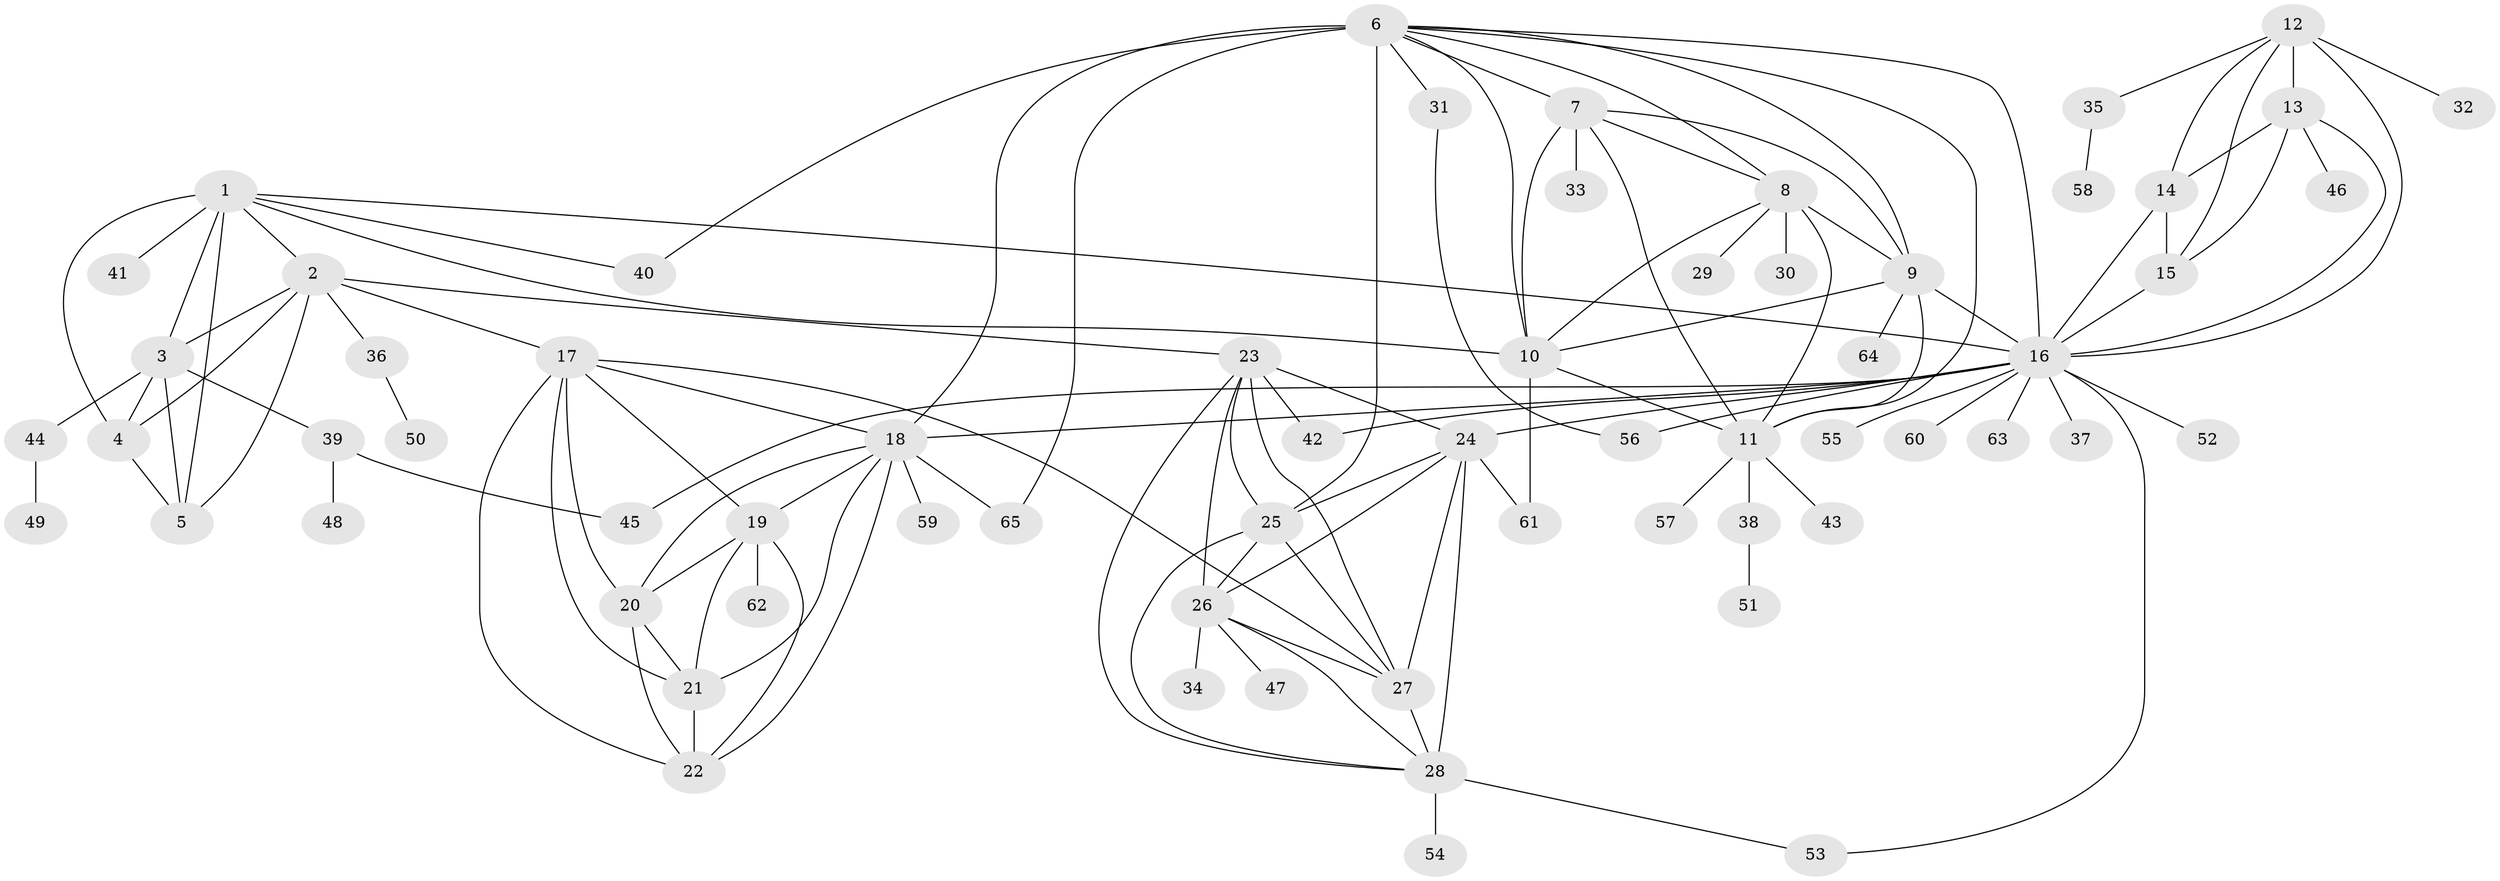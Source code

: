 // original degree distribution, {10: 0.03875968992248062, 6: 0.031007751937984496, 8: 0.05426356589147287, 11: 0.023255813953488372, 13: 0.007751937984496124, 9: 0.007751937984496124, 7: 0.03875968992248062, 5: 0.023255813953488372, 21: 0.007751937984496124, 2: 0.1937984496124031, 1: 0.5271317829457365, 3: 0.046511627906976744}
// Generated by graph-tools (version 1.1) at 2025/37/03/09/25 02:37:20]
// undirected, 65 vertices, 120 edges
graph export_dot {
graph [start="1"]
  node [color=gray90,style=filled];
  1;
  2;
  3;
  4;
  5;
  6;
  7;
  8;
  9;
  10;
  11;
  12;
  13;
  14;
  15;
  16;
  17;
  18;
  19;
  20;
  21;
  22;
  23;
  24;
  25;
  26;
  27;
  28;
  29;
  30;
  31;
  32;
  33;
  34;
  35;
  36;
  37;
  38;
  39;
  40;
  41;
  42;
  43;
  44;
  45;
  46;
  47;
  48;
  49;
  50;
  51;
  52;
  53;
  54;
  55;
  56;
  57;
  58;
  59;
  60;
  61;
  62;
  63;
  64;
  65;
  1 -- 2 [weight=1.0];
  1 -- 3 [weight=2.0];
  1 -- 4 [weight=1.0];
  1 -- 5 [weight=1.0];
  1 -- 10 [weight=1.0];
  1 -- 16 [weight=1.0];
  1 -- 40 [weight=1.0];
  1 -- 41 [weight=1.0];
  2 -- 3 [weight=2.0];
  2 -- 4 [weight=1.0];
  2 -- 5 [weight=1.0];
  2 -- 17 [weight=1.0];
  2 -- 23 [weight=1.0];
  2 -- 36 [weight=2.0];
  3 -- 4 [weight=4.0];
  3 -- 5 [weight=2.0];
  3 -- 39 [weight=1.0];
  3 -- 44 [weight=1.0];
  4 -- 5 [weight=1.0];
  6 -- 7 [weight=1.0];
  6 -- 8 [weight=2.0];
  6 -- 9 [weight=1.0];
  6 -- 10 [weight=1.0];
  6 -- 11 [weight=1.0];
  6 -- 16 [weight=1.0];
  6 -- 18 [weight=2.0];
  6 -- 25 [weight=5.0];
  6 -- 31 [weight=1.0];
  6 -- 40 [weight=1.0];
  6 -- 65 [weight=1.0];
  7 -- 8 [weight=1.0];
  7 -- 9 [weight=1.0];
  7 -- 10 [weight=1.0];
  7 -- 11 [weight=1.0];
  7 -- 33 [weight=2.0];
  8 -- 9 [weight=1.0];
  8 -- 10 [weight=1.0];
  8 -- 11 [weight=1.0];
  8 -- 29 [weight=1.0];
  8 -- 30 [weight=5.0];
  9 -- 10 [weight=1.0];
  9 -- 11 [weight=1.0];
  9 -- 16 [weight=1.0];
  9 -- 64 [weight=1.0];
  10 -- 11 [weight=1.0];
  10 -- 61 [weight=1.0];
  11 -- 38 [weight=1.0];
  11 -- 43 [weight=1.0];
  11 -- 57 [weight=1.0];
  12 -- 13 [weight=1.0];
  12 -- 14 [weight=1.0];
  12 -- 15 [weight=2.0];
  12 -- 16 [weight=1.0];
  12 -- 32 [weight=3.0];
  12 -- 35 [weight=1.0];
  13 -- 14 [weight=1.0];
  13 -- 15 [weight=2.0];
  13 -- 16 [weight=1.0];
  13 -- 46 [weight=1.0];
  14 -- 15 [weight=3.0];
  14 -- 16 [weight=1.0];
  15 -- 16 [weight=2.0];
  16 -- 18 [weight=1.0];
  16 -- 24 [weight=1.0];
  16 -- 37 [weight=1.0];
  16 -- 42 [weight=2.0];
  16 -- 45 [weight=1.0];
  16 -- 52 [weight=1.0];
  16 -- 53 [weight=1.0];
  16 -- 55 [weight=1.0];
  16 -- 56 [weight=1.0];
  16 -- 60 [weight=1.0];
  16 -- 63 [weight=1.0];
  17 -- 18 [weight=1.0];
  17 -- 19 [weight=1.0];
  17 -- 20 [weight=1.0];
  17 -- 21 [weight=1.0];
  17 -- 22 [weight=1.0];
  17 -- 27 [weight=1.0];
  18 -- 19 [weight=1.0];
  18 -- 20 [weight=1.0];
  18 -- 21 [weight=1.0];
  18 -- 22 [weight=1.0];
  18 -- 59 [weight=1.0];
  18 -- 65 [weight=1.0];
  19 -- 20 [weight=1.0];
  19 -- 21 [weight=1.0];
  19 -- 22 [weight=1.0];
  19 -- 62 [weight=2.0];
  20 -- 21 [weight=2.0];
  20 -- 22 [weight=1.0];
  21 -- 22 [weight=1.0];
  23 -- 24 [weight=1.0];
  23 -- 25 [weight=1.0];
  23 -- 26 [weight=1.0];
  23 -- 27 [weight=1.0];
  23 -- 28 [weight=1.0];
  23 -- 42 [weight=3.0];
  24 -- 25 [weight=1.0];
  24 -- 26 [weight=1.0];
  24 -- 27 [weight=1.0];
  24 -- 28 [weight=3.0];
  24 -- 61 [weight=1.0];
  25 -- 26 [weight=1.0];
  25 -- 27 [weight=1.0];
  25 -- 28 [weight=1.0];
  26 -- 27 [weight=1.0];
  26 -- 28 [weight=1.0];
  26 -- 34 [weight=1.0];
  26 -- 47 [weight=1.0];
  27 -- 28 [weight=1.0];
  28 -- 53 [weight=1.0];
  28 -- 54 [weight=1.0];
  31 -- 56 [weight=1.0];
  35 -- 58 [weight=1.0];
  36 -- 50 [weight=1.0];
  38 -- 51 [weight=1.0];
  39 -- 45 [weight=1.0];
  39 -- 48 [weight=1.0];
  44 -- 49 [weight=1.0];
}
